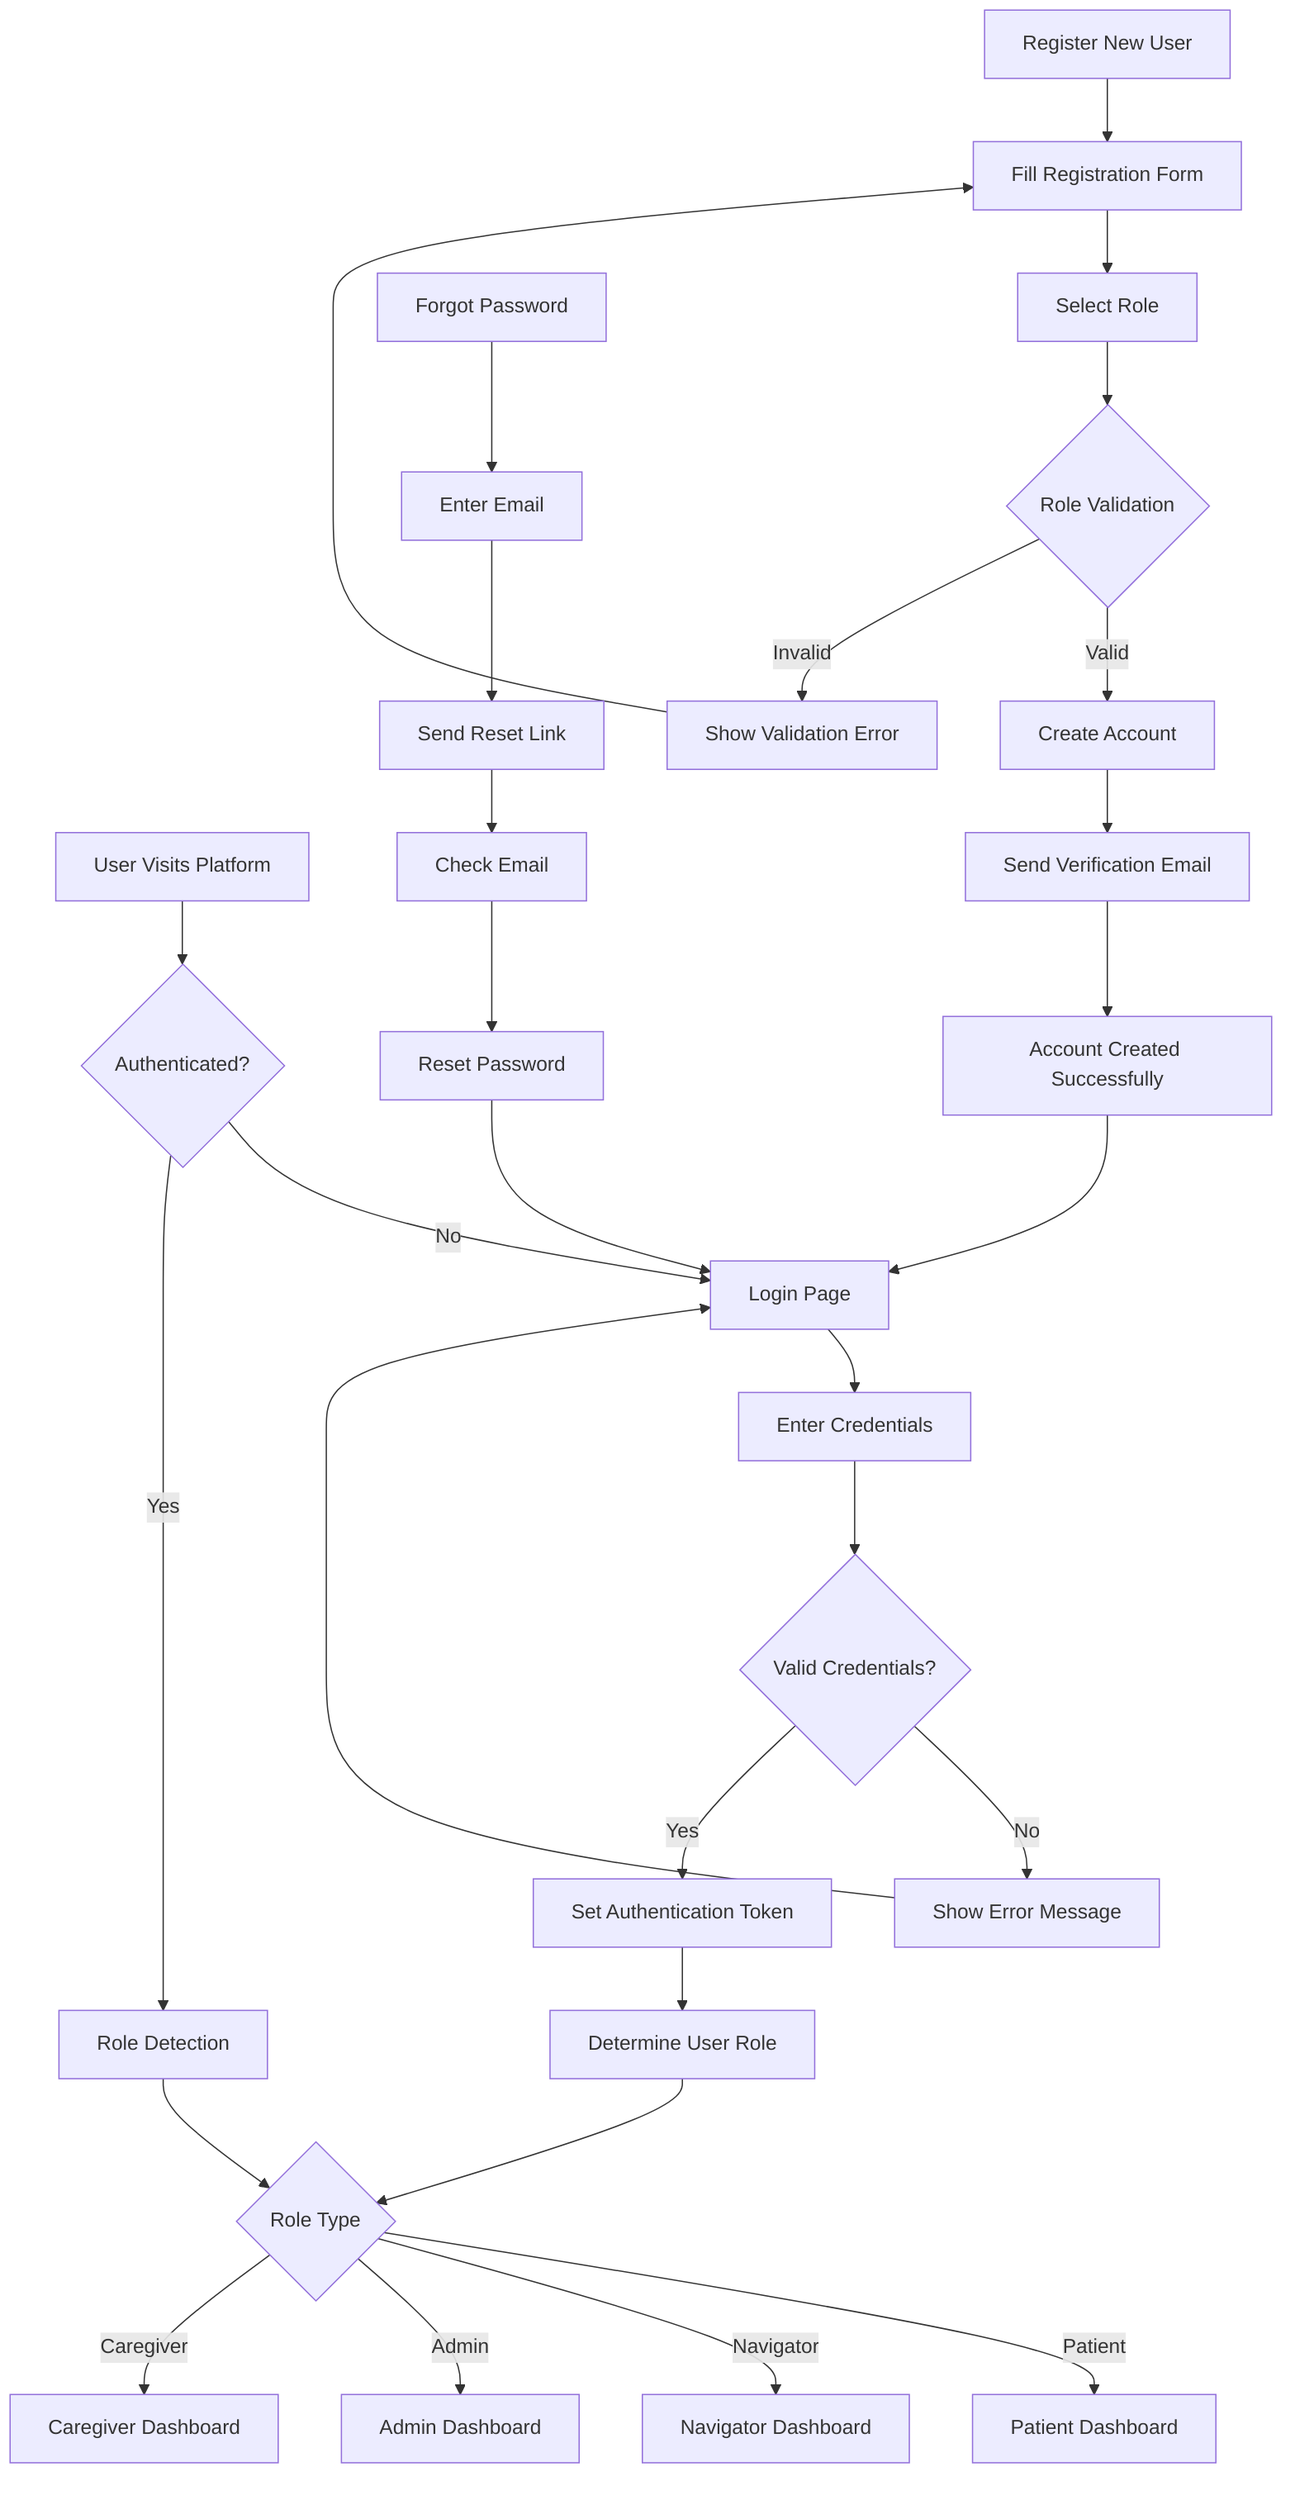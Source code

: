graph TD
    A["User Visits Platform"] --> B{"Authenticated?"}
    B -->|No| C["Login Page"]
    B -->|Yes| D["Role Detection"]
    
    C --> E["Enter Credentials"]
    E --> F{"Valid Credentials?"}
    F -->|No| G["Show Error Message"]
    G --> C
    F -->|Yes| H["Set Authentication Token"]
    H --> I["Determine User Role"]
    
    I --> J{"Role Type"}
    J -->|Patient| K["Patient Dashboard"]
    J -->|Navigator| L["Navigator Dashboard"]
    J -->|Admin| M["Admin Dashboard"]
    J -->|Caregiver| N["Caregiver Dashboard"]
    
    D --> J
    
    O["Register New User"] --> P["Fill Registration Form"]
    P --> Q["Select Role"]
    Q --> R{"Role Validation"}
    R -->|Valid| S["Create Account"]
    R -->|Invalid| T["Show Validation Error"]
    T --> P
    S --> U["Send Verification Email"]
    U --> V["Account Created Successfully"]
    V --> C
    
    W["Forgot Password"] --> X["Enter Email"]
    X --> Y["Send Reset Link"]
    Y --> Z["Check Email"]
    Z --> AA["Reset Password"]
    AA --> C